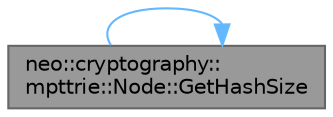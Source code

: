 digraph "neo::cryptography::mpttrie::Node::GetHashSize"
{
 // LATEX_PDF_SIZE
  bgcolor="transparent";
  edge [fontname=Helvetica,fontsize=10,labelfontname=Helvetica,labelfontsize=10];
  node [fontname=Helvetica,fontsize=10,shape=box,height=0.2,width=0.4];
  rankdir="LR";
  Node1 [id="Node000001",label="neo::cryptography::\lmpttrie::Node::GetHashSize",height=0.2,width=0.4,color="gray40", fillcolor="grey60", style="filled", fontcolor="black",tooltip="Gets the size of hash node data."];
  Node1 -> Node1 [id="edge1_Node000001_Node000001",color="steelblue1",style="solid",tooltip=" "];
}
